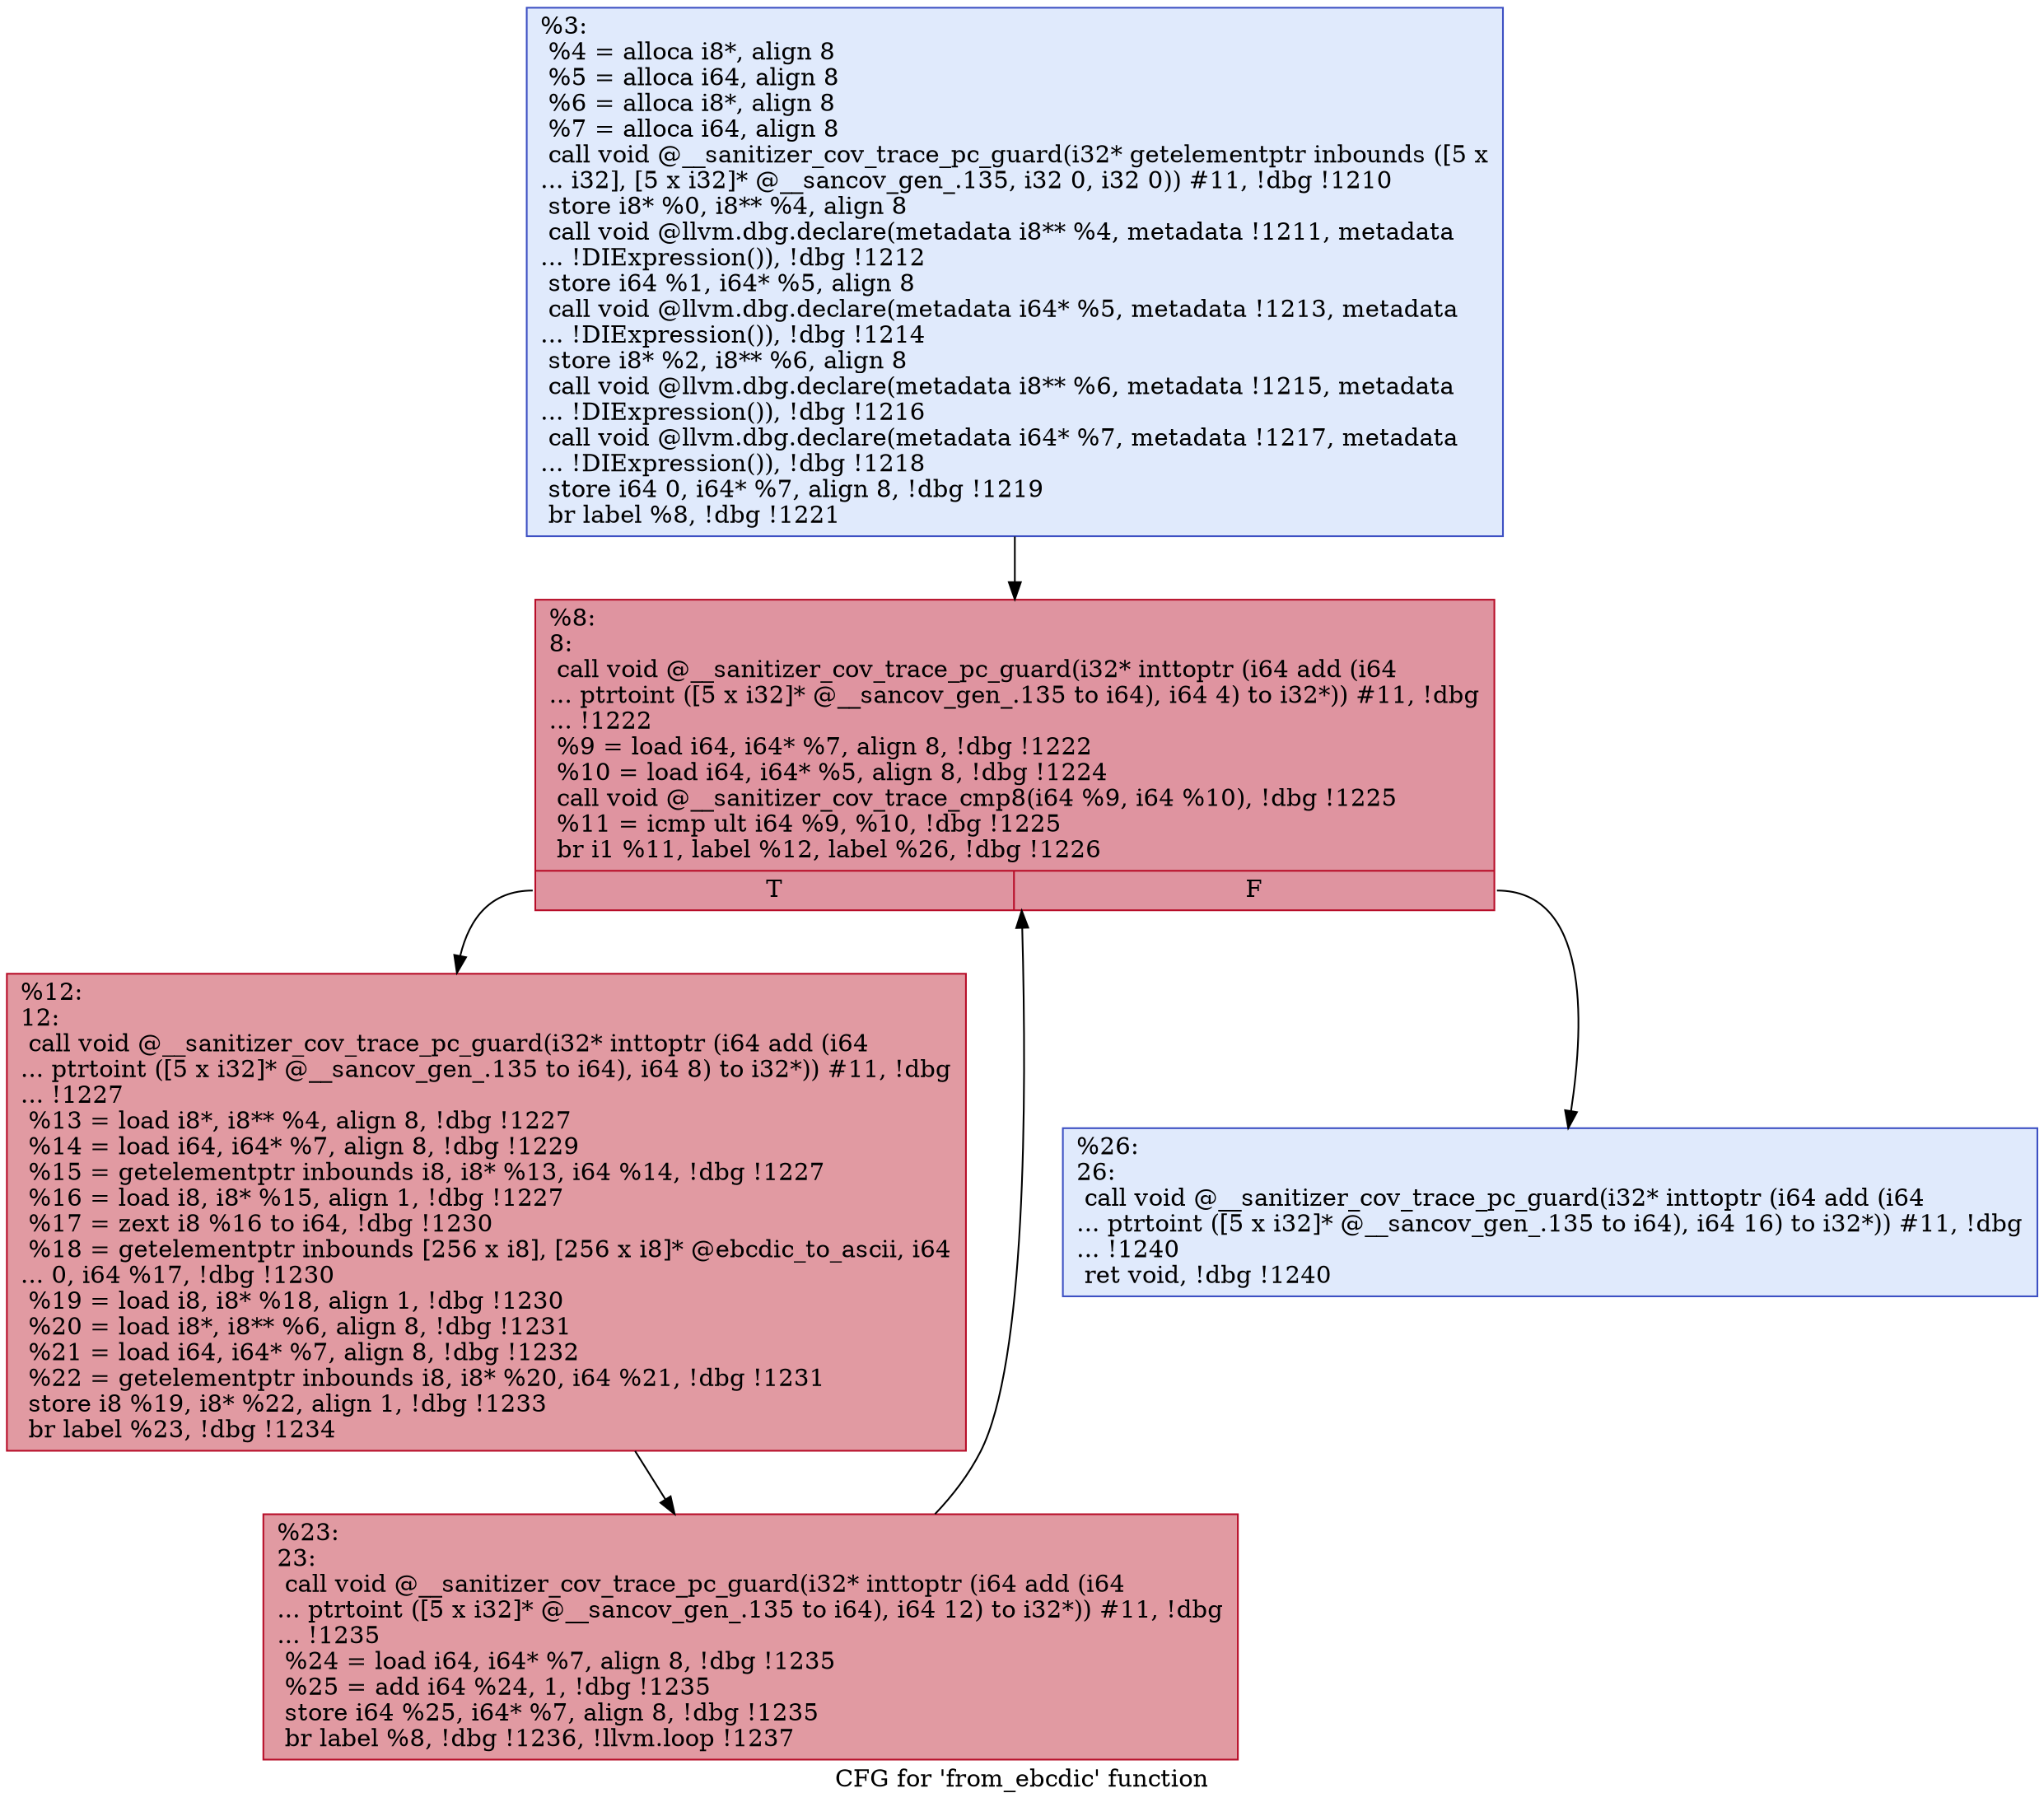 digraph "CFG for 'from_ebcdic' function" {
	label="CFG for 'from_ebcdic' function";

	Node0x564cce41c390 [shape=record,color="#3d50c3ff", style=filled, fillcolor="#b9d0f970",label="{%3:\l  %4 = alloca i8*, align 8\l  %5 = alloca i64, align 8\l  %6 = alloca i8*, align 8\l  %7 = alloca i64, align 8\l  call void @__sanitizer_cov_trace_pc_guard(i32* getelementptr inbounds ([5 x\l... i32], [5 x i32]* @__sancov_gen_.135, i32 0, i32 0)) #11, !dbg !1210\l  store i8* %0, i8** %4, align 8\l  call void @llvm.dbg.declare(metadata i8** %4, metadata !1211, metadata\l... !DIExpression()), !dbg !1212\l  store i64 %1, i64* %5, align 8\l  call void @llvm.dbg.declare(metadata i64* %5, metadata !1213, metadata\l... !DIExpression()), !dbg !1214\l  store i8* %2, i8** %6, align 8\l  call void @llvm.dbg.declare(metadata i8** %6, metadata !1215, metadata\l... !DIExpression()), !dbg !1216\l  call void @llvm.dbg.declare(metadata i64* %7, metadata !1217, metadata\l... !DIExpression()), !dbg !1218\l  store i64 0, i64* %7, align 8, !dbg !1219\l  br label %8, !dbg !1221\l}"];
	Node0x564cce41c390 -> Node0x564cce4208a0;
	Node0x564cce4208a0 [shape=record,color="#b70d28ff", style=filled, fillcolor="#b70d2870",label="{%8:\l8:                                                \l  call void @__sanitizer_cov_trace_pc_guard(i32* inttoptr (i64 add (i64\l... ptrtoint ([5 x i32]* @__sancov_gen_.135 to i64), i64 4) to i32*)) #11, !dbg\l... !1222\l  %9 = load i64, i64* %7, align 8, !dbg !1222\l  %10 = load i64, i64* %5, align 8, !dbg !1224\l  call void @__sanitizer_cov_trace_cmp8(i64 %9, i64 %10), !dbg !1225\l  %11 = icmp ult i64 %9, %10, !dbg !1225\l  br i1 %11, label %12, label %26, !dbg !1226\l|{<s0>T|<s1>F}}"];
	Node0x564cce4208a0:s0 -> Node0x564cce4208f0;
	Node0x564cce4208a0:s1 -> Node0x564cce420990;
	Node0x564cce4208f0 [shape=record,color="#b70d28ff", style=filled, fillcolor="#bb1b2c70",label="{%12:\l12:                                               \l  call void @__sanitizer_cov_trace_pc_guard(i32* inttoptr (i64 add (i64\l... ptrtoint ([5 x i32]* @__sancov_gen_.135 to i64), i64 8) to i32*)) #11, !dbg\l... !1227\l  %13 = load i8*, i8** %4, align 8, !dbg !1227\l  %14 = load i64, i64* %7, align 8, !dbg !1229\l  %15 = getelementptr inbounds i8, i8* %13, i64 %14, !dbg !1227\l  %16 = load i8, i8* %15, align 1, !dbg !1227\l  %17 = zext i8 %16 to i64, !dbg !1230\l  %18 = getelementptr inbounds [256 x i8], [256 x i8]* @ebcdic_to_ascii, i64\l... 0, i64 %17, !dbg !1230\l  %19 = load i8, i8* %18, align 1, !dbg !1230\l  %20 = load i8*, i8** %6, align 8, !dbg !1231\l  %21 = load i64, i64* %7, align 8, !dbg !1232\l  %22 = getelementptr inbounds i8, i8* %20, i64 %21, !dbg !1231\l  store i8 %19, i8* %22, align 1, !dbg !1233\l  br label %23, !dbg !1234\l}"];
	Node0x564cce4208f0 -> Node0x564cce420940;
	Node0x564cce420940 [shape=record,color="#b70d28ff", style=filled, fillcolor="#bb1b2c70",label="{%23:\l23:                                               \l  call void @__sanitizer_cov_trace_pc_guard(i32* inttoptr (i64 add (i64\l... ptrtoint ([5 x i32]* @__sancov_gen_.135 to i64), i64 12) to i32*)) #11, !dbg\l... !1235\l  %24 = load i64, i64* %7, align 8, !dbg !1235\l  %25 = add i64 %24, 1, !dbg !1235\l  store i64 %25, i64* %7, align 8, !dbg !1235\l  br label %8, !dbg !1236, !llvm.loop !1237\l}"];
	Node0x564cce420940 -> Node0x564cce4208a0;
	Node0x564cce420990 [shape=record,color="#3d50c3ff", style=filled, fillcolor="#b9d0f970",label="{%26:\l26:                                               \l  call void @__sanitizer_cov_trace_pc_guard(i32* inttoptr (i64 add (i64\l... ptrtoint ([5 x i32]* @__sancov_gen_.135 to i64), i64 16) to i32*)) #11, !dbg\l... !1240\l  ret void, !dbg !1240\l}"];
}
